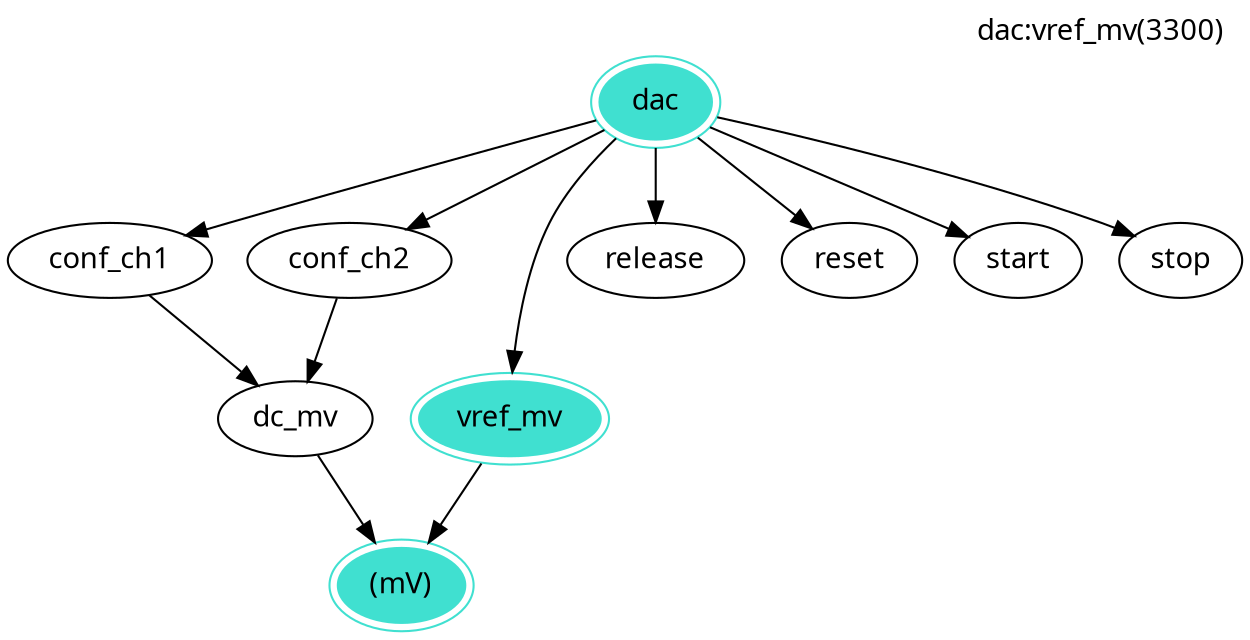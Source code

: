 digraph FetchDacExample {
        graph [fontname="lucidasans-bold-14"];
        node [fontname="lucidasans-bold-14"];
dac   -> conf_ch1
	dac   -> conf_ch2
	dac   -> vref_mv;
	dac   -> release;
	dac   -> reset;
	dac   -> start;
	dac   -> stop;
	conf_ch1   -> dc_mv;
	conf_ch2   -> dc_mv;
	vref_mv    -> "(mV)"
	dc_mv      -> "(mV)"
  	dac [color=turquoise, peripheries=2, style=filled];
  	vref_mv [color=turquoise, peripheries=2, style=filled];
  	"(mV)" [color=turquoise, peripheries=2, style=filled];
	label="dac:vref_mv(3300)"
  	labelloc=top;
  	labeljust=right;
}
